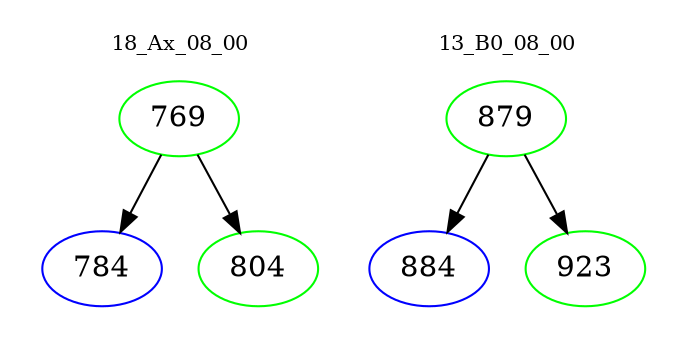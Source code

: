 digraph{
subgraph cluster_0 {
color = white
label = "18_Ax_08_00";
fontsize=10;
T0_769 [label="769", color="green"]
T0_769 -> T0_784 [color="black"]
T0_784 [label="784", color="blue"]
T0_769 -> T0_804 [color="black"]
T0_804 [label="804", color="green"]
}
subgraph cluster_1 {
color = white
label = "13_B0_08_00";
fontsize=10;
T1_879 [label="879", color="green"]
T1_879 -> T1_884 [color="black"]
T1_884 [label="884", color="blue"]
T1_879 -> T1_923 [color="black"]
T1_923 [label="923", color="green"]
}
}
